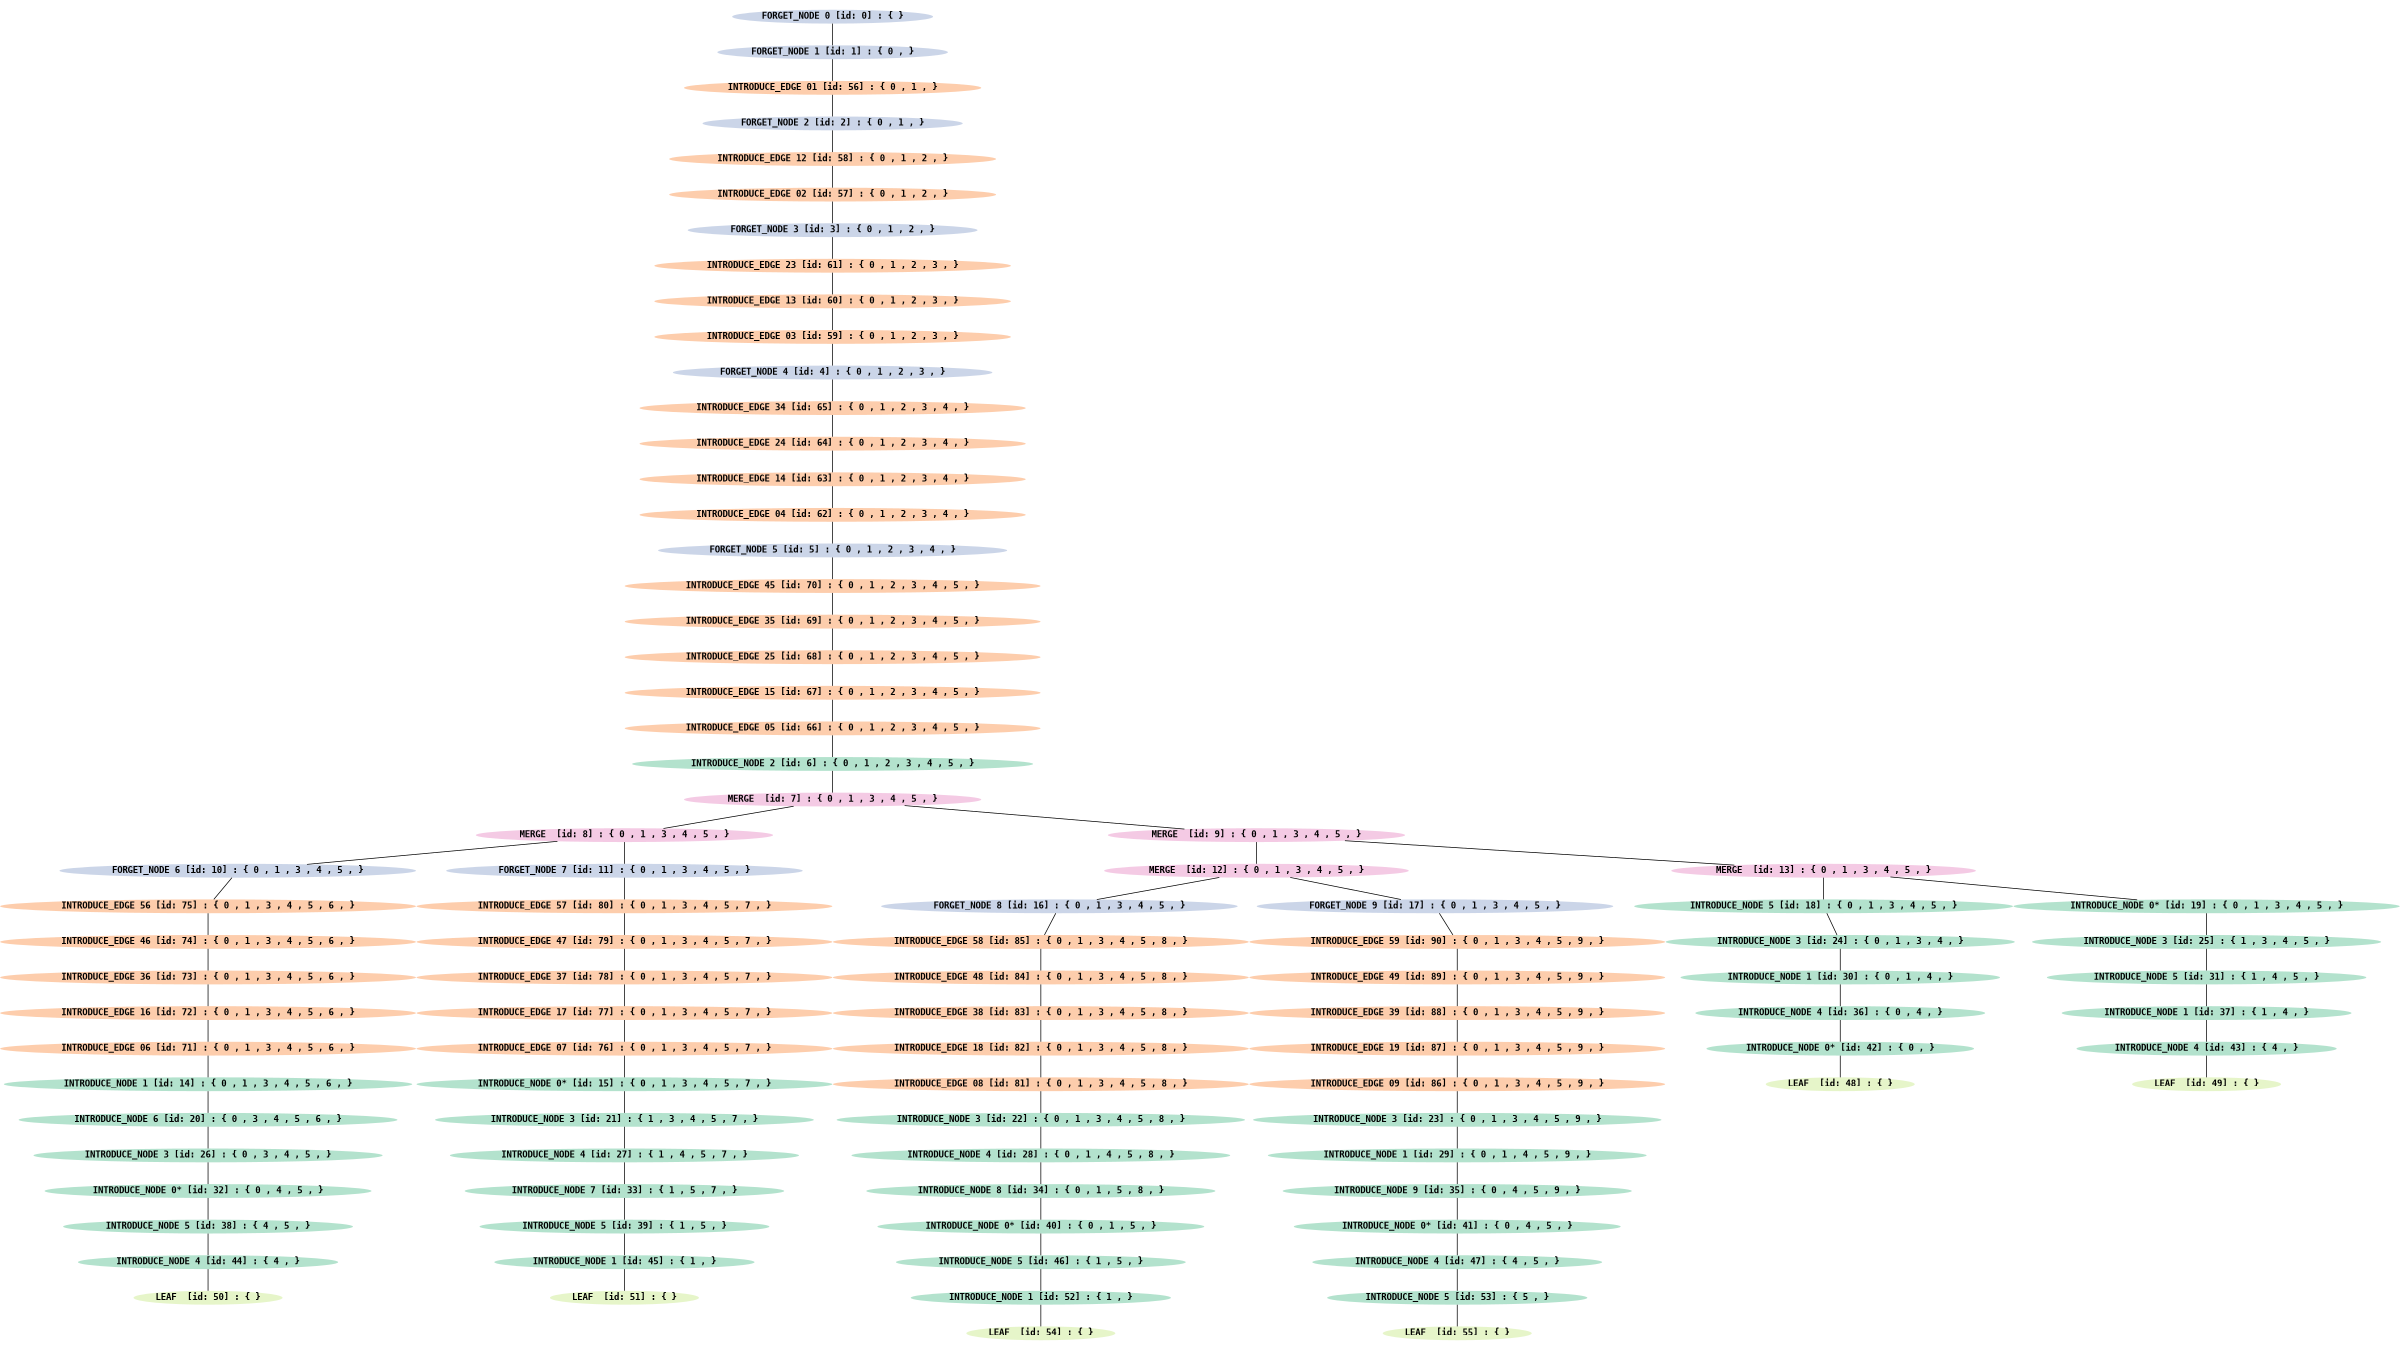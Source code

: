graph G {
ratio = fill;
size = "16, 9";
node [fontsize = 300, fontname="Courier-Bold", colorscheme="pastel25"];
edge [penwidth = 25, layer="background", arrowhead=vee, arrowsize=25.0];
0 [label= "FORGET_NODE 0 [id: 0] : { }", color=3, style=filled]
1 [label= "FORGET_NODE 1 [id: 1] : { 0 , }", color=3, style=filled]
0 -- 1;
56 [label= "INTRODUCE_EDGE 01 [id: 56] : { 0 , 1 , }", color=2, style=filled]
1 -- 56;
2 [label= "FORGET_NODE 2 [id: 2] : { 0 , 1 , }", color=3, style=filled]
56 -- 2;
58 [label= "INTRODUCE_EDGE 12 [id: 58] : { 0 , 1 , 2 , }", color=2, style=filled]
2 -- 58;
57 [label= "INTRODUCE_EDGE 02 [id: 57] : { 0 , 1 , 2 , }", color=2, style=filled]
58 -- 57;
3 [label= "FORGET_NODE 3 [id: 3] : { 0 , 1 , 2 , }", color=3, style=filled]
57 -- 3;
61 [label= "INTRODUCE_EDGE 23 [id: 61] : { 0 , 1 , 2 , 3 , }", color=2, style=filled]
3 -- 61;
60 [label= "INTRODUCE_EDGE 13 [id: 60] : { 0 , 1 , 2 , 3 , }", color=2, style=filled]
61 -- 60;
59 [label= "INTRODUCE_EDGE 03 [id: 59] : { 0 , 1 , 2 , 3 , }", color=2, style=filled]
60 -- 59;
4 [label= "FORGET_NODE 4 [id: 4] : { 0 , 1 , 2 , 3 , }", color=3, style=filled]
59 -- 4;
65 [label= "INTRODUCE_EDGE 34 [id: 65] : { 0 , 1 , 2 , 3 , 4 , }", color=2, style=filled]
4 -- 65;
64 [label= "INTRODUCE_EDGE 24 [id: 64] : { 0 , 1 , 2 , 3 , 4 , }", color=2, style=filled]
65 -- 64;
63 [label= "INTRODUCE_EDGE 14 [id: 63] : { 0 , 1 , 2 , 3 , 4 , }", color=2, style=filled]
64 -- 63;
62 [label= "INTRODUCE_EDGE 04 [id: 62] : { 0 , 1 , 2 , 3 , 4 , }", color=2, style=filled]
63 -- 62;
5 [label= "FORGET_NODE 5 [id: 5] : { 0 , 1 , 2 , 3 , 4 , }", color=3, style=filled]
62 -- 5;
70 [label= "INTRODUCE_EDGE 45 [id: 70] : { 0 , 1 , 2 , 3 , 4 , 5 , }", color=2, style=filled]
5 -- 70;
69 [label= "INTRODUCE_EDGE 35 [id: 69] : { 0 , 1 , 2 , 3 , 4 , 5 , }", color=2, style=filled]
70 -- 69;
68 [label= "INTRODUCE_EDGE 25 [id: 68] : { 0 , 1 , 2 , 3 , 4 , 5 , }", color=2, style=filled]
69 -- 68;
67 [label= "INTRODUCE_EDGE 15 [id: 67] : { 0 , 1 , 2 , 3 , 4 , 5 , }", color=2, style=filled]
68 -- 67;
66 [label= "INTRODUCE_EDGE 05 [id: 66] : { 0 , 1 , 2 , 3 , 4 , 5 , }", color=2, style=filled]
67 -- 66;
6 [label= "INTRODUCE_NODE 2 [id: 6] : { 0 , 1 , 2 , 3 , 4 , 5 , }", color=1, style=filled]
66 -- 6;
7 [label= "MERGE  [id: 7] : { 0 , 1 , 3 , 4 , 5 , }", color=4, style=filled]
6 -- 7;
8 [label= "MERGE  [id: 8] : { 0 , 1 , 3 , 4 , 5 , }", color=4, style=filled]
7 -- 8;
9 [label= "MERGE  [id: 9] : { 0 , 1 , 3 , 4 , 5 , }", color=4, style=filled]
7 -- 9;
10 [label= "FORGET_NODE 6 [id: 10] : { 0 , 1 , 3 , 4 , 5 , }", color=3, style=filled]
8 -- 10;
11 [label= "FORGET_NODE 7 [id: 11] : { 0 , 1 , 3 , 4 , 5 , }", color=3, style=filled]
8 -- 11;
12 [label= "MERGE  [id: 12] : { 0 , 1 , 3 , 4 , 5 , }", color=4, style=filled]
9 -- 12;
13 [label= "MERGE  [id: 13] : { 0 , 1 , 3 , 4 , 5 , }", color=4, style=filled]
9 -- 13;
75 [label= "INTRODUCE_EDGE 56 [id: 75] : { 0 , 1 , 3 , 4 , 5 , 6 , }", color=2, style=filled]
10 -- 75;
80 [label= "INTRODUCE_EDGE 57 [id: 80] : { 0 , 1 , 3 , 4 , 5 , 7 , }", color=2, style=filled]
11 -- 80;
16 [label= "FORGET_NODE 8 [id: 16] : { 0 , 1 , 3 , 4 , 5 , }", color=3, style=filled]
12 -- 16;
17 [label= "FORGET_NODE 9 [id: 17] : { 0 , 1 , 3 , 4 , 5 , }", color=3, style=filled]
12 -- 17;
18 [label= "INTRODUCE_NODE 5 [id: 18] : { 0 , 1 , 3 , 4 , 5 , }", color=1, style=filled]
13 -- 18;
19 [label= "INTRODUCE_NODE 0* [id: 19] : { 0 , 1 , 3 , 4 , 5 , }", color=1, style=filled]
13 -- 19;
74 [label= "INTRODUCE_EDGE 46 [id: 74] : { 0 , 1 , 3 , 4 , 5 , 6 , }", color=2, style=filled]
75 -- 74;
79 [label= "INTRODUCE_EDGE 47 [id: 79] : { 0 , 1 , 3 , 4 , 5 , 7 , }", color=2, style=filled]
80 -- 79;
85 [label= "INTRODUCE_EDGE 58 [id: 85] : { 0 , 1 , 3 , 4 , 5 , 8 , }", color=2, style=filled]
16 -- 85;
90 [label= "INTRODUCE_EDGE 59 [id: 90] : { 0 , 1 , 3 , 4 , 5 , 9 , }", color=2, style=filled]
17 -- 90;
24 [label= "INTRODUCE_NODE 3 [id: 24] : { 0 , 1 , 3 , 4 , }", color=1, style=filled]
18 -- 24;
25 [label= "INTRODUCE_NODE 3 [id: 25] : { 1 , 3 , 4 , 5 , }", color=1, style=filled]
19 -- 25;
73 [label= "INTRODUCE_EDGE 36 [id: 73] : { 0 , 1 , 3 , 4 , 5 , 6 , }", color=2, style=filled]
74 -- 73;
78 [label= "INTRODUCE_EDGE 37 [id: 78] : { 0 , 1 , 3 , 4 , 5 , 7 , }", color=2, style=filled]
79 -- 78;
84 [label= "INTRODUCE_EDGE 48 [id: 84] : { 0 , 1 , 3 , 4 , 5 , 8 , }", color=2, style=filled]
85 -- 84;
89 [label= "INTRODUCE_EDGE 49 [id: 89] : { 0 , 1 , 3 , 4 , 5 , 9 , }", color=2, style=filled]
90 -- 89;
30 [label= "INTRODUCE_NODE 1 [id: 30] : { 0 , 1 , 4 , }", color=1, style=filled]
24 -- 30;
31 [label= "INTRODUCE_NODE 5 [id: 31] : { 1 , 4 , 5 , }", color=1, style=filled]
25 -- 31;
72 [label= "INTRODUCE_EDGE 16 [id: 72] : { 0 , 1 , 3 , 4 , 5 , 6 , }", color=2, style=filled]
73 -- 72;
77 [label= "INTRODUCE_EDGE 17 [id: 77] : { 0 , 1 , 3 , 4 , 5 , 7 , }", color=2, style=filled]
78 -- 77;
83 [label= "INTRODUCE_EDGE 38 [id: 83] : { 0 , 1 , 3 , 4 , 5 , 8 , }", color=2, style=filled]
84 -- 83;
88 [label= "INTRODUCE_EDGE 39 [id: 88] : { 0 , 1 , 3 , 4 , 5 , 9 , }", color=2, style=filled]
89 -- 88;
36 [label= "INTRODUCE_NODE 4 [id: 36] : { 0 , 4 , }", color=1, style=filled]
30 -- 36;
37 [label= "INTRODUCE_NODE 1 [id: 37] : { 1 , 4 , }", color=1, style=filled]
31 -- 37;
71 [label= "INTRODUCE_EDGE 06 [id: 71] : { 0 , 1 , 3 , 4 , 5 , 6 , }", color=2, style=filled]
72 -- 71;
76 [label= "INTRODUCE_EDGE 07 [id: 76] : { 0 , 1 , 3 , 4 , 5 , 7 , }", color=2, style=filled]
77 -- 76;
82 [label= "INTRODUCE_EDGE 18 [id: 82] : { 0 , 1 , 3 , 4 , 5 , 8 , }", color=2, style=filled]
83 -- 82;
87 [label= "INTRODUCE_EDGE 19 [id: 87] : { 0 , 1 , 3 , 4 , 5 , 9 , }", color=2, style=filled]
88 -- 87;
42 [label= "INTRODUCE_NODE 0* [id: 42] : { 0 , }", color=1, style=filled]
36 -- 42;
43 [label= "INTRODUCE_NODE 4 [id: 43] : { 4 , }", color=1, style=filled]
37 -- 43;
14 [label= "INTRODUCE_NODE 1 [id: 14] : { 0 , 1 , 3 , 4 , 5 , 6 , }", color=1, style=filled]
71 -- 14;
15 [label= "INTRODUCE_NODE 0* [id: 15] : { 0 , 1 , 3 , 4 , 5 , 7 , }", color=1, style=filled]
76 -- 15;
81 [label= "INTRODUCE_EDGE 08 [id: 81] : { 0 , 1 , 3 , 4 , 5 , 8 , }", color=2, style=filled]
82 -- 81;
86 [label= "INTRODUCE_EDGE 09 [id: 86] : { 0 , 1 , 3 , 4 , 5 , 9 , }", color=2, style=filled]
87 -- 86;
48 [label= "LEAF  [id: 48] : { }", color=5, style=filled]
42 -- 48;
49 [label= "LEAF  [id: 49] : { }", color=5, style=filled]
43 -- 49;
20 [label= "INTRODUCE_NODE 6 [id: 20] : { 0 , 3 , 4 , 5 , 6 , }", color=1, style=filled]
14 -- 20;
21 [label= "INTRODUCE_NODE 3 [id: 21] : { 1 , 3 , 4 , 5 , 7 , }", color=1, style=filled]
15 -- 21;
22 [label= "INTRODUCE_NODE 3 [id: 22] : { 0 , 1 , 3 , 4 , 5 , 8 , }", color=1, style=filled]
81 -- 22;
23 [label= "INTRODUCE_NODE 3 [id: 23] : { 0 , 1 , 3 , 4 , 5 , 9 , }", color=1, style=filled]
86 -- 23;
26 [label= "INTRODUCE_NODE 3 [id: 26] : { 0 , 3 , 4 , 5 , }", color=1, style=filled]
20 -- 26;
27 [label= "INTRODUCE_NODE 4 [id: 27] : { 1 , 4 , 5 , 7 , }", color=1, style=filled]
21 -- 27;
28 [label= "INTRODUCE_NODE 4 [id: 28] : { 0 , 1 , 4 , 5 , 8 , }", color=1, style=filled]
22 -- 28;
29 [label= "INTRODUCE_NODE 1 [id: 29] : { 0 , 1 , 4 , 5 , 9 , }", color=1, style=filled]
23 -- 29;
32 [label= "INTRODUCE_NODE 0* [id: 32] : { 0 , 4 , 5 , }", color=1, style=filled]
26 -- 32;
33 [label= "INTRODUCE_NODE 7 [id: 33] : { 1 , 5 , 7 , }", color=1, style=filled]
27 -- 33;
34 [label= "INTRODUCE_NODE 8 [id: 34] : { 0 , 1 , 5 , 8 , }", color=1, style=filled]
28 -- 34;
35 [label= "INTRODUCE_NODE 9 [id: 35] : { 0 , 4 , 5 , 9 , }", color=1, style=filled]
29 -- 35;
38 [label= "INTRODUCE_NODE 5 [id: 38] : { 4 , 5 , }", color=1, style=filled]
32 -- 38;
39 [label= "INTRODUCE_NODE 5 [id: 39] : { 1 , 5 , }", color=1, style=filled]
33 -- 39;
40 [label= "INTRODUCE_NODE 0* [id: 40] : { 0 , 1 , 5 , }", color=1, style=filled]
34 -- 40;
41 [label= "INTRODUCE_NODE 0* [id: 41] : { 0 , 4 , 5 , }", color=1, style=filled]
35 -- 41;
44 [label= "INTRODUCE_NODE 4 [id: 44] : { 4 , }", color=1, style=filled]
38 -- 44;
45 [label= "INTRODUCE_NODE 1 [id: 45] : { 1 , }", color=1, style=filled]
39 -- 45;
46 [label= "INTRODUCE_NODE 5 [id: 46] : { 1 , 5 , }", color=1, style=filled]
40 -- 46;
47 [label= "INTRODUCE_NODE 4 [id: 47] : { 4 , 5 , }", color=1, style=filled]
41 -- 47;
50 [label= "LEAF  [id: 50] : { }", color=5, style=filled]
44 -- 50;
51 [label= "LEAF  [id: 51] : { }", color=5, style=filled]
45 -- 51;
52 [label= "INTRODUCE_NODE 1 [id: 52] : { 1 , }", color=1, style=filled]
46 -- 52;
53 [label= "INTRODUCE_NODE 5 [id: 53] : { 5 , }", color=1, style=filled]
47 -- 53;
54 [label= "LEAF  [id: 54] : { }", color=5, style=filled]
52 -- 54;
55 [label= "LEAF  [id: 55] : { }", color=5, style=filled]
53 -- 55;
}
